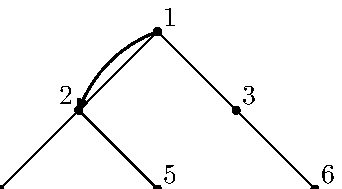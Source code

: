 u := 1cm;

beginfig(1)
  z1 = (2u,2u);
  z2 = (1u,1u);
  z3 = (3u,1u);
  z4 = (0u,0u);
  z5 = (2u,0u);
  z6 = (4u,0u);
  dotlabel.urt("1",z1);
  dotlabel.ulft("2",z2);
  dotlabel.urt("3",z3);
  dotlabel.ulft("4",z4);
  dotlabel.urt("5",z5);
  dotlabel.urt("6",z6);
  draw z4--z2--z1;
  draw z5--z2;
  draw z6--z3--z1;
  pickup pencircle scaled 1pt;
  drawarrow z1{dir(200)}..z2;
endfig;

beginfig(2)
  z1 = (2u,2u);
  z2 = (1u,1u);
  z3 = (3u,1u);
  z4 = (0u,0u);
  z5 = (2u,0u);
  z6 = (4u,0u);
  dotlabel.urt("1",z1);
  dotlabel.ulft("2",z2);
  dotlabel.urt("3",z3);
  dotlabel.ulft("4",z4);
  dotlabel.urt("5",z5);
  dotlabel.urt("6",z6);
  draw z4--z2--z1;
  draw z5--z2;
  draw z6--z3--z1;
  pickup pencircle scaled 1pt;
  drawarrow z1{dir(-20)}..z3;
  drawarrow z3{dir(-20)}..z6;
  drawarrow z6{dir(160)}..z3;
  drawarrow z3{dir(160)}..z1;
  drawarrow z1{dir(200)}..z2;
  drawarrow z2{dir(-20)}..z5;
  drawarrow z5{dir(160)}..z2;
  drawarrow z2{dir(200)}..z4;
endfig;

beginfig(3)
  z1 = (0u,4u);
  z2 = (0u,3u);
  z3 = (0u,2u);
  z4 = (0u,1u);
  z5 = (0u,0u);
  dotlabel.urt("1",z1);
  dotlabel.urt("2",z2);
  dotlabel.urt("3",z3);
  dotlabel.urt("4",z4);
  dotlabel.urt("5",z5);
  draw z1--z2--z3--z4--z5;
  pickup pencircle scaled 1pt;
  drawarrow z1{dir(250)}..z2;
  drawarrow z2{dir(250)}..z3;
  drawarrow z3{dir(250)}..z4;
endfig;

end;

